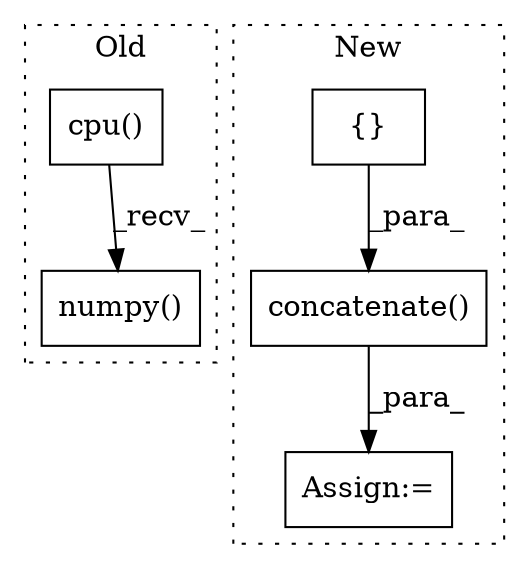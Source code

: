 digraph G {
subgraph cluster0 {
1 [label="numpy()" a="75" s="4837" l="33" shape="box"];
3 [label="cpu()" a="75" s="4837" l="25" shape="box"];
label = "Old";
style="dotted";
}
subgraph cluster1 {
2 [label="concatenate()" a="75" s="5280,5312" l="15,1" shape="box"];
4 [label="Assign:=" a="68" s="5277" l="3" shape="box"];
5 [label="{}" a="59" s="5295,5307" l="1,0" shape="box"];
label = "New";
style="dotted";
}
2 -> 4 [label="_para_"];
3 -> 1 [label="_recv_"];
5 -> 2 [label="_para_"];
}